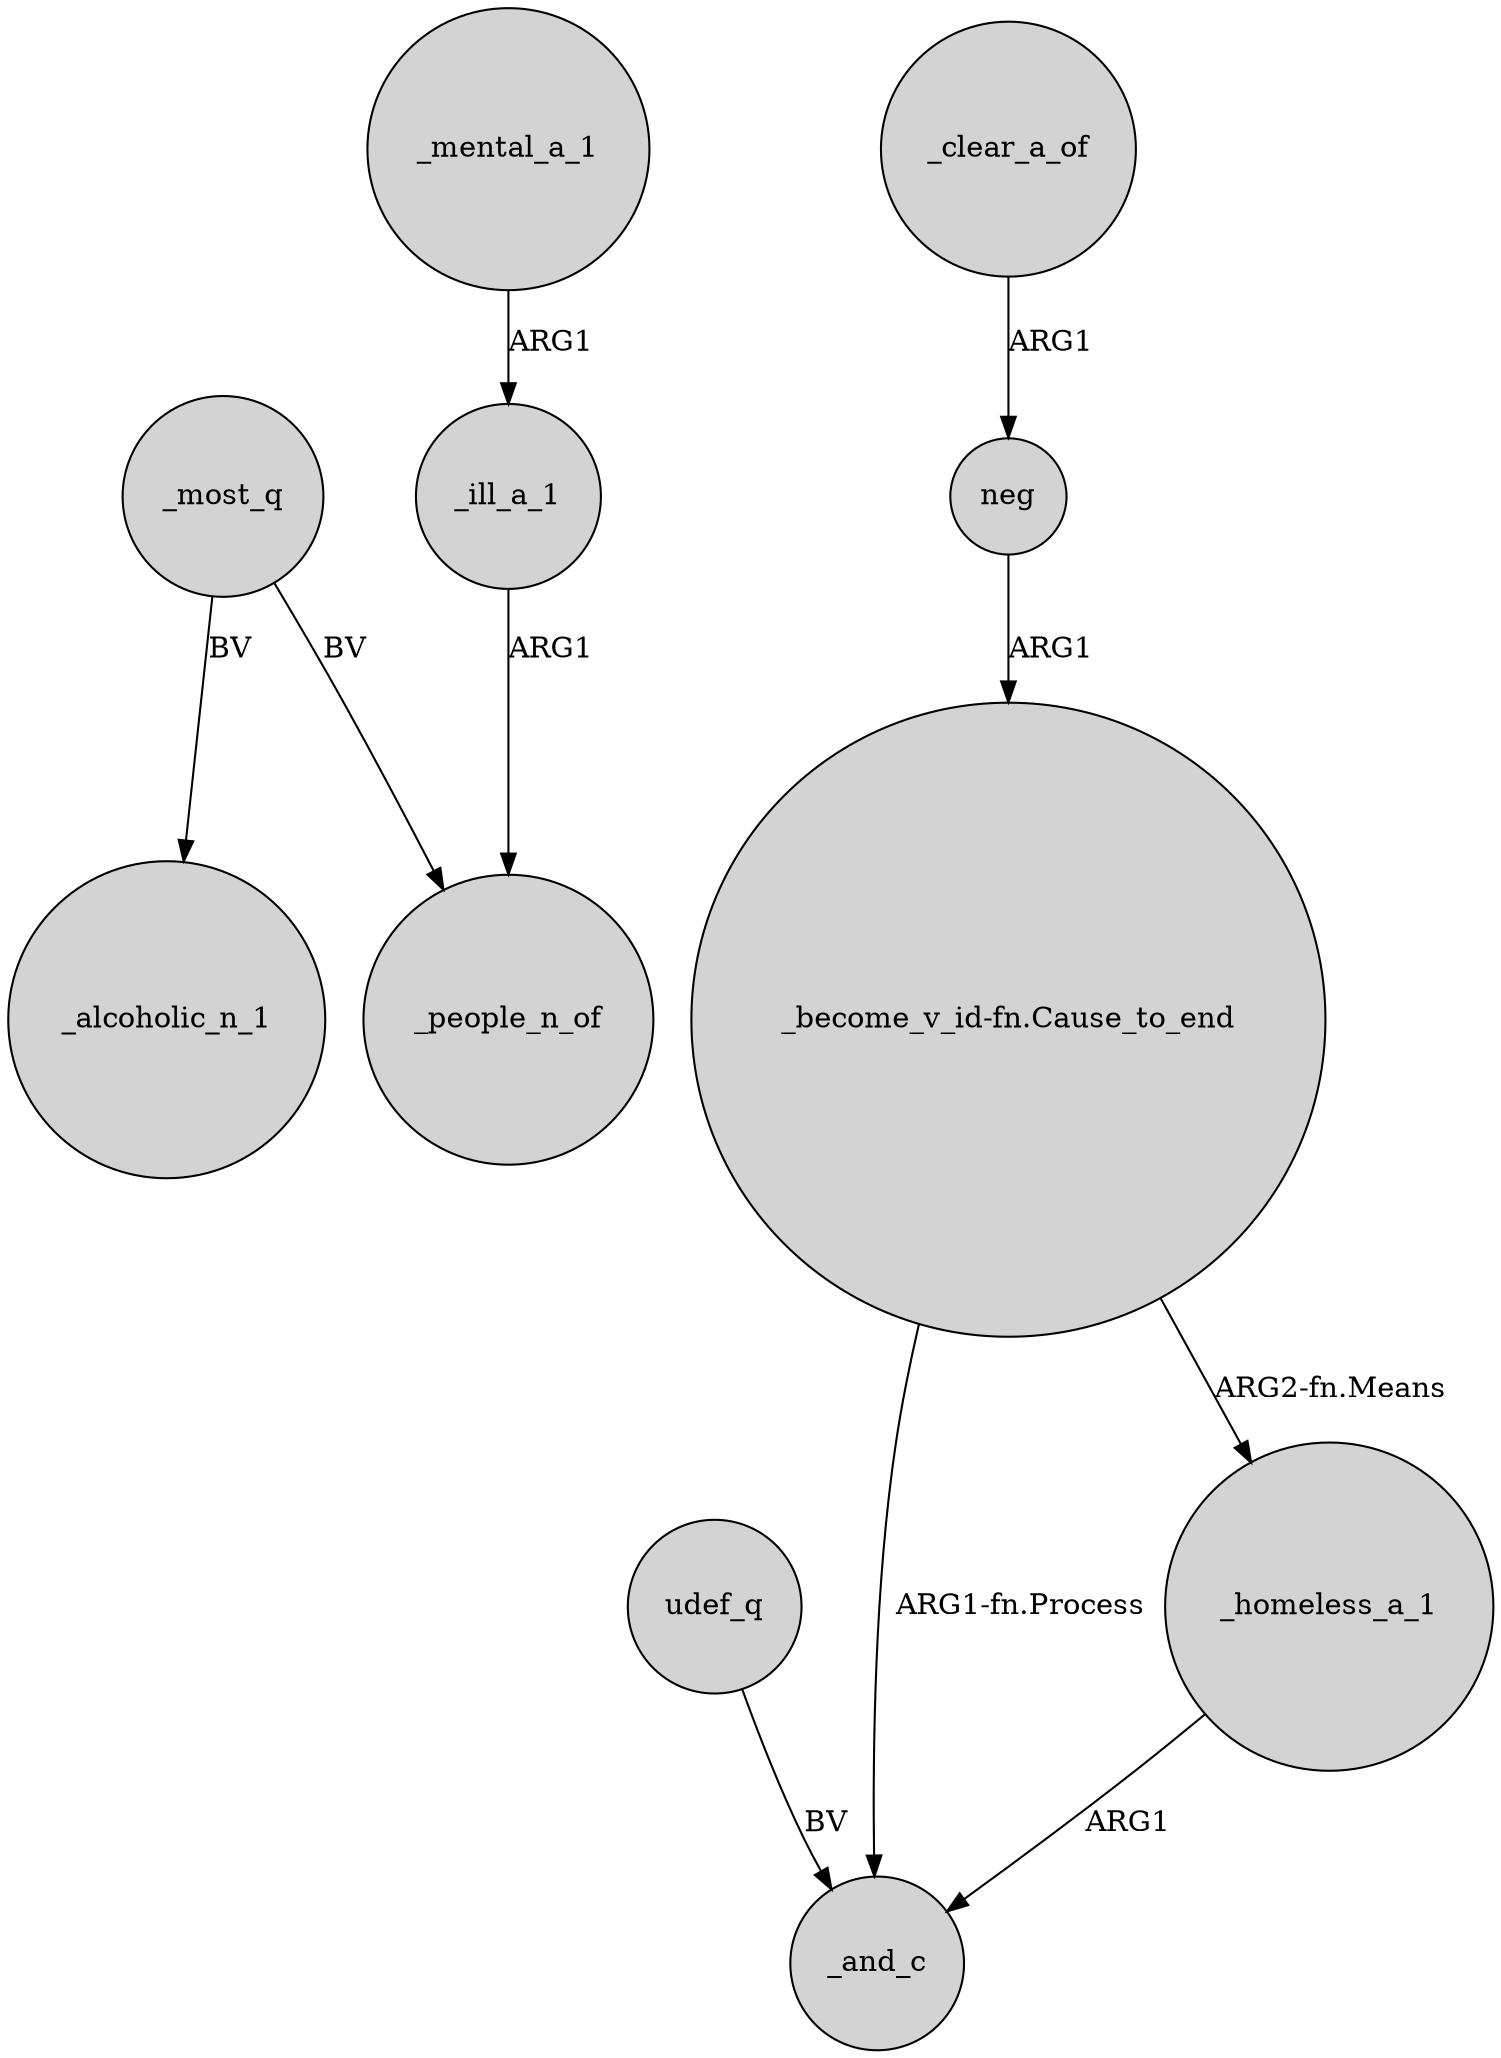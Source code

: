 digraph {
	node [shape=circle style=filled]
	_ill_a_1 -> _people_n_of [label=ARG1]
	_mental_a_1 -> _ill_a_1 [label=ARG1]
	"_become_v_id-fn.Cause_to_end" -> _and_c [label="ARG1-fn.Process"]
	udef_q -> _and_c [label=BV]
	"_become_v_id-fn.Cause_to_end" -> _homeless_a_1 [label="ARG2-fn.Means"]
	_clear_a_of -> neg [label=ARG1]
	_most_q -> _people_n_of [label=BV]
	_most_q -> _alcoholic_n_1 [label=BV]
	neg -> "_become_v_id-fn.Cause_to_end" [label=ARG1]
	_homeless_a_1 -> _and_c [label=ARG1]
}
